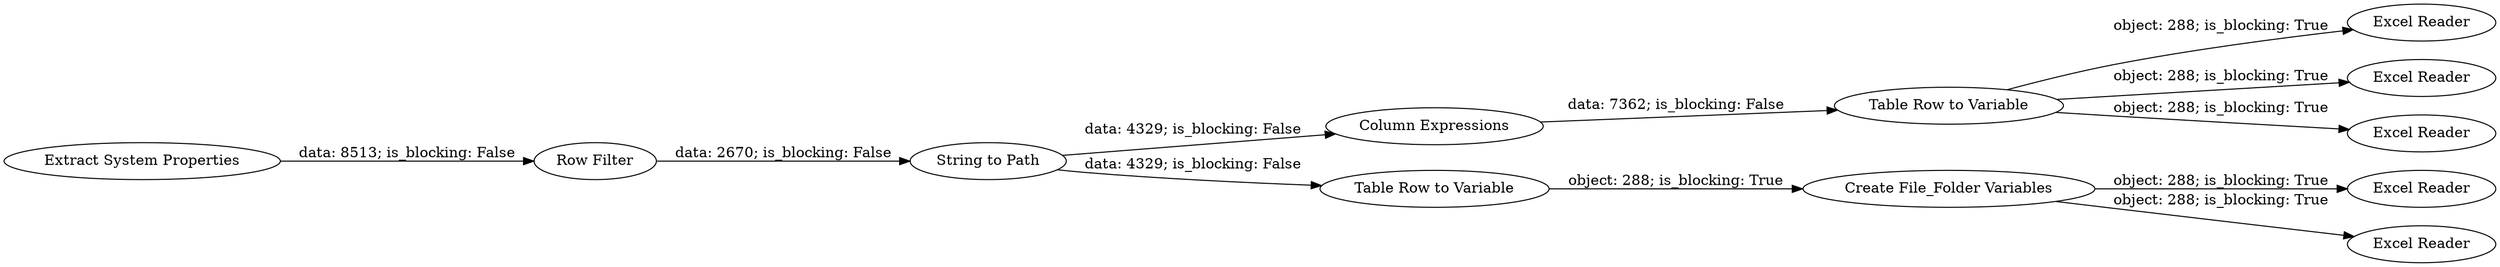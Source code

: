 digraph {
	"-6221990947699191362_10" [label="Create File_Folder Variables"]
	"-6221990947699191362_9" [label="Table Row to Variable"]
	"-6221990947699191362_12" [label="Excel Reader"]
	"-6221990947699191362_13" [label="Excel Reader"]
	"-6221990947699191362_4" [label="Column Expressions"]
	"-6221990947699191362_5" [label="String to Path"]
	"-6221990947699191362_8" [label="Excel Reader"]
	"-6221990947699191362_2" [label="Row Filter"]
	"-6221990947699191362_11" [label="Table Row to Variable"]
	"-6221990947699191362_6" [label="Excel Reader"]
	"-6221990947699191362_7" [label="Excel Reader"]
	"-6221990947699191362_1" [label="Extract System Properties"]
	"-6221990947699191362_9" -> "-6221990947699191362_8" [label="object: 288; is_blocking: True"]
	"-6221990947699191362_1" -> "-6221990947699191362_2" [label="data: 8513; is_blocking: False"]
	"-6221990947699191362_5" -> "-6221990947699191362_4" [label="data: 4329; is_blocking: False"]
	"-6221990947699191362_9" -> "-6221990947699191362_7" [label="object: 288; is_blocking: True"]
	"-6221990947699191362_10" -> "-6221990947699191362_12" [label="object: 288; is_blocking: True"]
	"-6221990947699191362_11" -> "-6221990947699191362_10" [label="object: 288; is_blocking: True"]
	"-6221990947699191362_2" -> "-6221990947699191362_5" [label="data: 2670; is_blocking: False"]
	"-6221990947699191362_10" -> "-6221990947699191362_13" [label="object: 288; is_blocking: True"]
	"-6221990947699191362_4" -> "-6221990947699191362_9" [label="data: 7362; is_blocking: False"]
	"-6221990947699191362_9" -> "-6221990947699191362_6" [label="object: 288; is_blocking: True"]
	"-6221990947699191362_5" -> "-6221990947699191362_11" [label="data: 4329; is_blocking: False"]
	rankdir=LR
}

